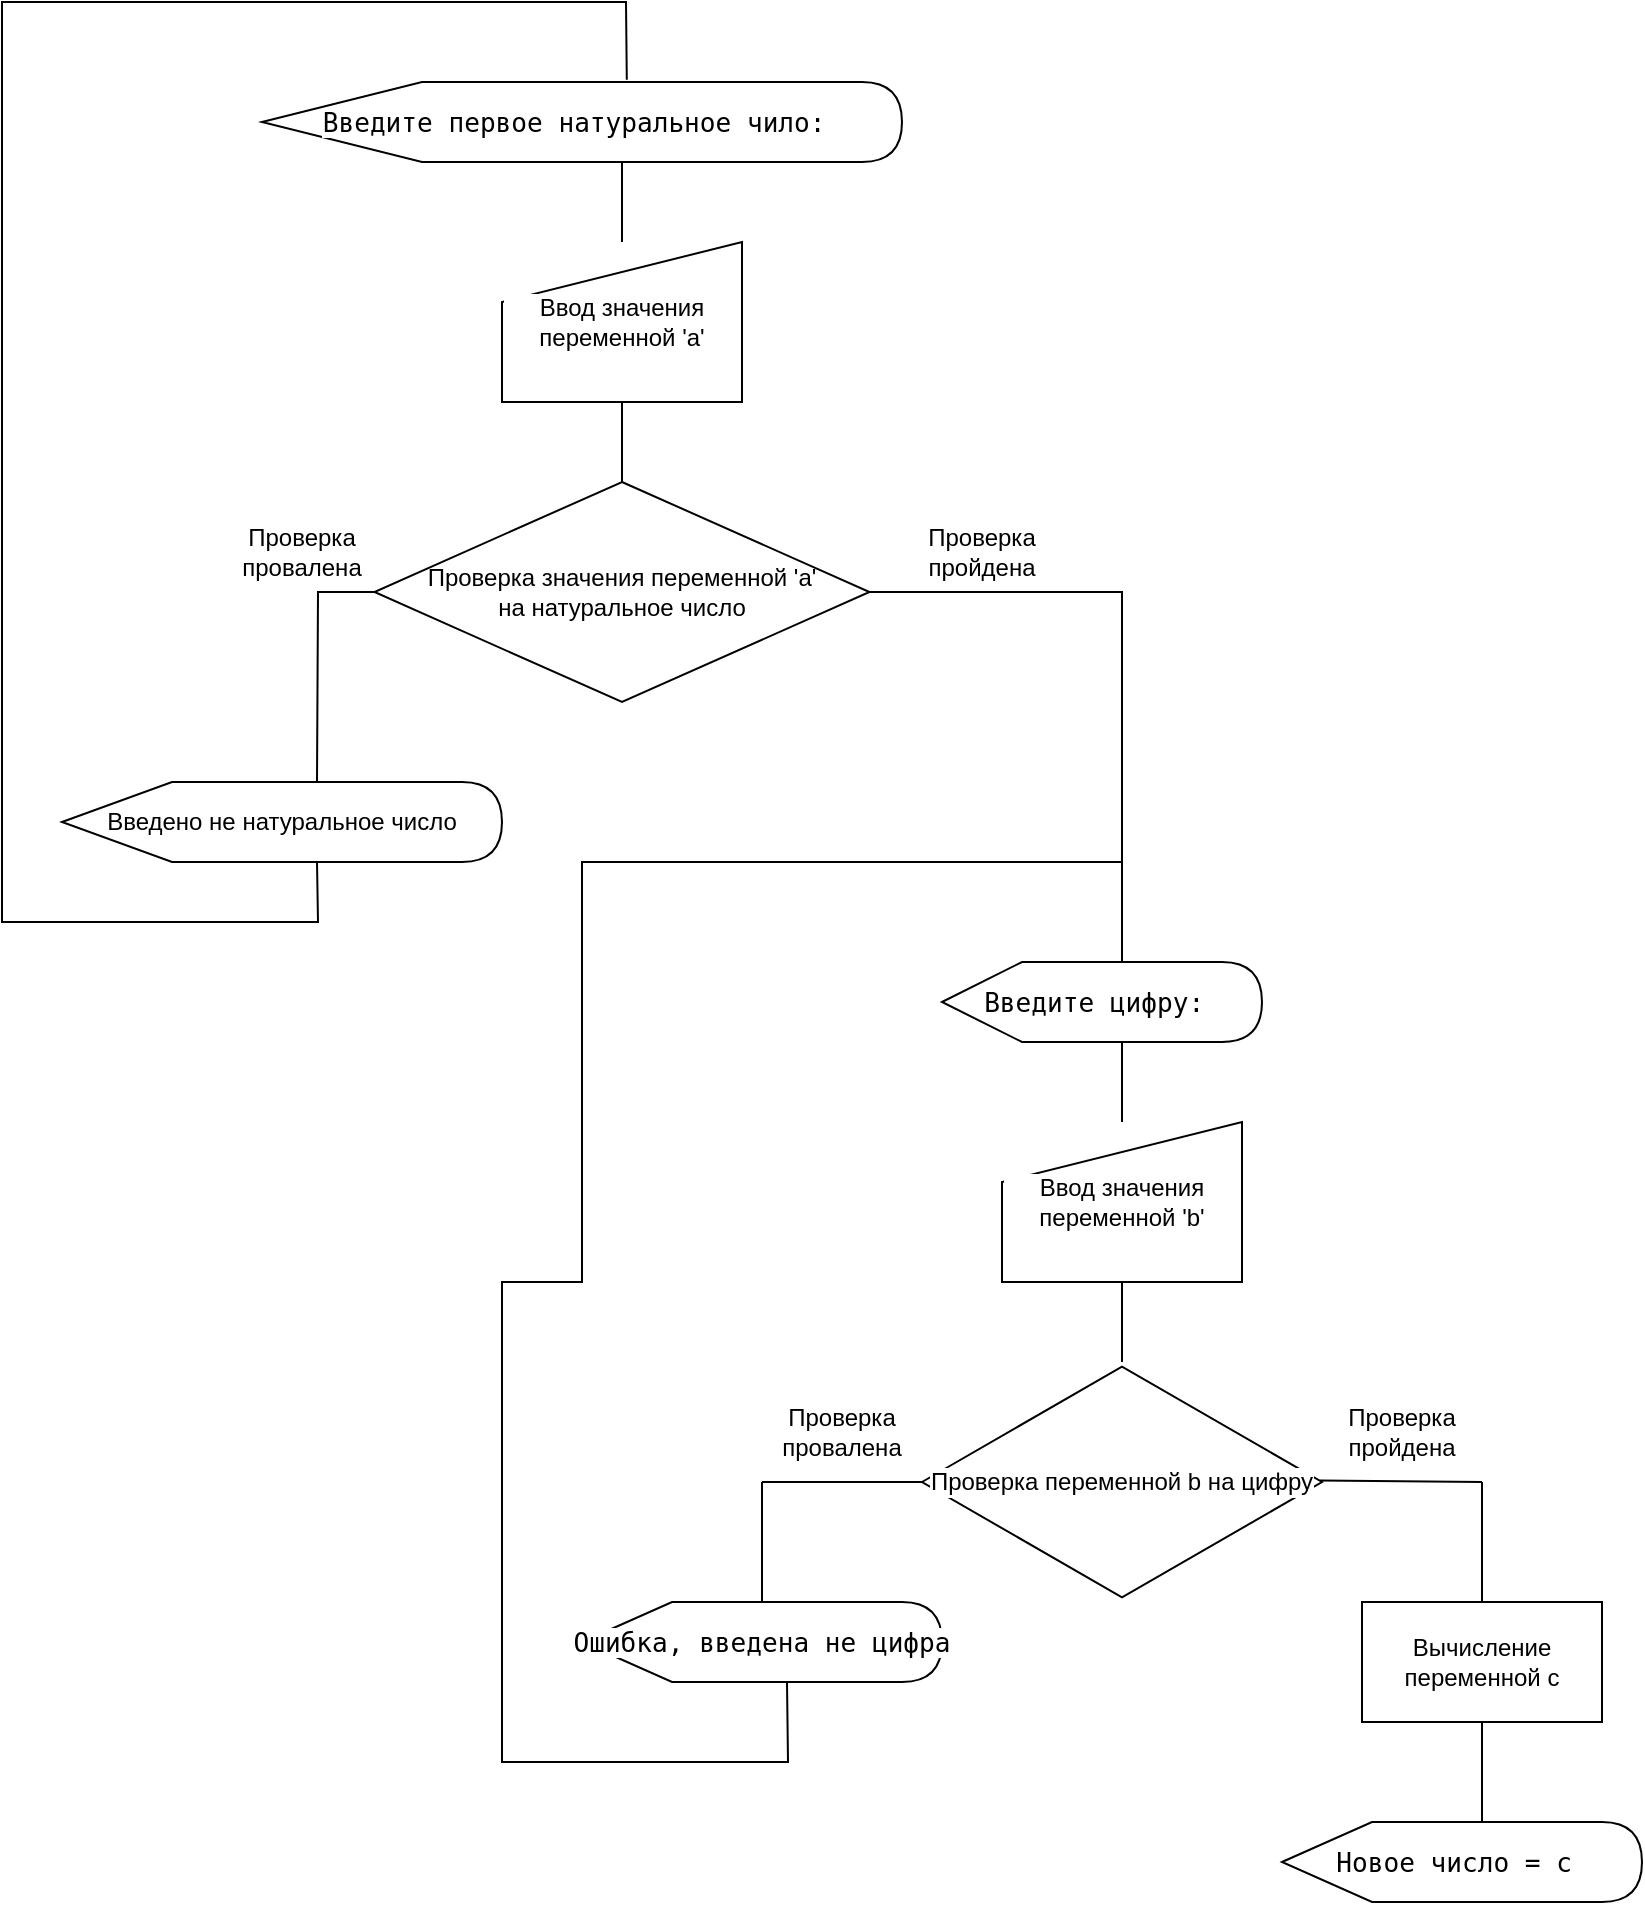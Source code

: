 <mxfile version="17.4.6" type="device"><diagram id="iDEQmqj5g1fKh_3L-AjD" name="Page-1"><mxGraphModel dx="868" dy="425" grid="1" gridSize="10" guides="1" tooltips="1" connect="1" arrows="1" fold="1" page="1" pageScale="1" pageWidth="850" pageHeight="1100" math="0" shadow="0"><root><mxCell id="0"/><mxCell id="1" parent="0"/><mxCell id="p5wCP0o-W4ug7D6TIxmh-1" value="&lt;pre style=&quot;font-family: &amp;#34;jetbrains mono&amp;#34; , monospace ; font-size: 9.8pt&quot;&gt;&lt;span style=&quot;background-color: rgb(255 , 255 , 255)&quot;&gt;Введите первое натуральное чило: &lt;/span&gt;&lt;/pre&gt;" style="shape=display;whiteSpace=wrap;html=1;" parent="1" vertex="1"><mxGeometry x="200" y="80" width="320" height="40" as="geometry"/></mxCell><mxCell id="p5wCP0o-W4ug7D6TIxmh-2" value="Ввод значения переменной 'a'" style="shape=manualInput;whiteSpace=wrap;html=1;labelBackgroundColor=#FFFFFF;fontColor=#000000;" parent="1" vertex="1"><mxGeometry x="320" y="160" width="120" height="80" as="geometry"/></mxCell><mxCell id="p5wCP0o-W4ug7D6TIxmh-3" value="&lt;pre style=&quot;font-family: &amp;#34;jetbrains mono&amp;#34; , monospace ; font-size: 9.8pt&quot;&gt;&lt;pre style=&quot;font-family: &amp;#34;jetbrains mono&amp;#34; , monospace ; font-size: 9.8pt&quot;&gt;&lt;span style=&quot;background-color: rgb(255 , 255 , 255)&quot;&gt;Введите цифру: &lt;/span&gt;&lt;/pre&gt;&lt;/pre&gt;" style="shape=display;whiteSpace=wrap;html=1;" parent="1" vertex="1"><mxGeometry x="540" y="520" width="160" height="40" as="geometry"/></mxCell><mxCell id="p5wCP0o-W4ug7D6TIxmh-4" value="Ввод значения переменной 'b'" style="shape=manualInput;whiteSpace=wrap;html=1;labelBackgroundColor=#FFFFFF;fontColor=#000000;" parent="1" vertex="1"><mxGeometry x="570" y="600" width="120" height="80" as="geometry"/></mxCell><mxCell id="p5wCP0o-W4ug7D6TIxmh-5" value="Проверка переменной b на цифру&lt;br&gt;" style="html=1;whiteSpace=wrap;aspect=fixed;shape=isoRectangle;labelBackgroundColor=#FFFFFF;fontColor=#000000;" parent="1" vertex="1"><mxGeometry x="530" y="720" width="200" height="120" as="geometry"/></mxCell><mxCell id="p5wCP0o-W4ug7D6TIxmh-10" value="" style="endArrow=none;html=1;rounded=0;fontColor=#000000;entryX=0.995;entryY=0.494;entryDx=0;entryDy=0;entryPerimeter=0;" parent="1" target="p5wCP0o-W4ug7D6TIxmh-5" edge="1"><mxGeometry width="50" height="50" relative="1" as="geometry"><mxPoint x="810" y="780" as="sourcePoint"/><mxPoint x="680" y="730" as="targetPoint"/></mxGeometry></mxCell><mxCell id="p5wCP0o-W4ug7D6TIxmh-11" value="" style="endArrow=none;html=1;rounded=0;fontColor=#000000;exitX=0;exitY=0.5;exitDx=0;exitDy=0;exitPerimeter=0;" parent="1" source="p5wCP0o-W4ug7D6TIxmh-5" edge="1"><mxGeometry width="50" height="50" relative="1" as="geometry"><mxPoint x="490" y="760" as="sourcePoint"/><mxPoint x="450" y="780" as="targetPoint"/></mxGeometry></mxCell><mxCell id="p5wCP0o-W4ug7D6TIxmh-12" value="" style="endArrow=none;html=1;rounded=0;fontColor=#000000;startArrow=none;" parent="1" source="p5wCP0o-W4ug7D6TIxmh-19" edge="1"><mxGeometry width="50" height="50" relative="1" as="geometry"><mxPoint x="450" y="780" as="sourcePoint"/><mxPoint x="450" y="880" as="targetPoint"/></mxGeometry></mxCell><mxCell id="p5wCP0o-W4ug7D6TIxmh-13" value="" style="endArrow=none;html=1;rounded=0;fontColor=#000000;" parent="1" edge="1"><mxGeometry width="50" height="50" relative="1" as="geometry"><mxPoint x="810" y="780" as="sourcePoint"/><mxPoint x="810" y="880" as="targetPoint"/></mxGeometry></mxCell><mxCell id="p5wCP0o-W4ug7D6TIxmh-14" value="" style="endArrow=none;html=1;rounded=0;fontColor=#000000;" parent="1" source="p5wCP0o-W4ug7D6TIxmh-2" edge="1"><mxGeometry width="50" height="50" relative="1" as="geometry"><mxPoint x="300" y="160" as="sourcePoint"/><mxPoint x="380" y="120" as="targetPoint"/></mxGeometry></mxCell><mxCell id="p5wCP0o-W4ug7D6TIxmh-15" value="" style="endArrow=none;html=1;rounded=0;fontColor=#000000;entryX=0.5;entryY=1;entryDx=0;entryDy=0;" parent="1" target="p5wCP0o-W4ug7D6TIxmh-2" edge="1"><mxGeometry width="50" height="50" relative="1" as="geometry"><mxPoint x="380" y="280" as="sourcePoint"/><mxPoint x="430" y="310" as="targetPoint"/></mxGeometry></mxCell><mxCell id="p5wCP0o-W4ug7D6TIxmh-16" value="" style="endArrow=none;html=1;rounded=0;fontColor=#000000;entryX=0;entryY=0;entryDx=90;entryDy=40;entryPerimeter=0;" parent="1" target="p5wCP0o-W4ug7D6TIxmh-3" edge="1"><mxGeometry width="50" height="50" relative="1" as="geometry"><mxPoint x="630" y="600" as="sourcePoint"/><mxPoint x="619.5" y="560" as="targetPoint"/></mxGeometry></mxCell><mxCell id="p5wCP0o-W4ug7D6TIxmh-17" value="" style="endArrow=none;html=1;rounded=0;fontColor=#000000;entryX=0.5;entryY=1;entryDx=0;entryDy=0;" parent="1" source="p5wCP0o-W4ug7D6TIxmh-5" target="p5wCP0o-W4ug7D6TIxmh-4" edge="1"><mxGeometry width="50" height="50" relative="1" as="geometry"><mxPoint x="630" y="860" as="sourcePoint"/><mxPoint x="680" y="810" as="targetPoint"/></mxGeometry></mxCell><mxCell id="p5wCP0o-W4ug7D6TIxmh-20" value="Вычисление переменной с" style="rounded=0;whiteSpace=wrap;html=1;labelBackgroundColor=#FFFFFF;fontColor=#000000;" parent="1" vertex="1"><mxGeometry x="750" y="840" width="120" height="60" as="geometry"/></mxCell><mxCell id="p5wCP0o-W4ug7D6TIxmh-21" value="&lt;pre style=&quot;font-family: &amp;#34;jetbrains mono&amp;#34; , monospace ; font-size: 9.8pt&quot;&gt;&lt;pre style=&quot;font-family: &amp;#34;jetbrains mono&amp;#34; , monospace ; font-size: 9.8pt&quot;&gt;&lt;pre style=&quot;font-family: &amp;#34;jetbrains mono&amp;#34; , monospace ; font-size: 9.8pt&quot;&gt;&lt;pre style=&quot;font-family: &amp;#34;jetbrains mono&amp;#34; , monospace ; font-size: 9.8pt&quot;&gt;&lt;span style=&quot;background-color: rgb(255 , 255 , 255)&quot;&gt;Новое число = с &lt;/span&gt;&lt;/pre&gt;&lt;/pre&gt;&lt;/pre&gt;&lt;/pre&gt;" style="shape=display;whiteSpace=wrap;html=1;" parent="1" vertex="1"><mxGeometry x="710" y="950" width="180" height="40" as="geometry"/></mxCell><mxCell id="p5wCP0o-W4ug7D6TIxmh-22" value="" style="endArrow=none;html=1;rounded=0;fontColor=#000000;entryX=0.5;entryY=1;entryDx=0;entryDy=0;" parent="1" target="p5wCP0o-W4ug7D6TIxmh-20" edge="1"><mxGeometry width="50" height="50" relative="1" as="geometry"><mxPoint x="810" y="950" as="sourcePoint"/><mxPoint x="680" y="840" as="targetPoint"/></mxGeometry></mxCell><mxCell id="p5wCP0o-W4ug7D6TIxmh-19" value="&lt;pre style=&quot;font-family: &amp;#34;jetbrains mono&amp;#34; , monospace ; font-size: 9.8pt&quot;&gt;&lt;pre style=&quot;font-family: &amp;#34;jetbrains mono&amp;#34; , monospace ; font-size: 9.8pt&quot;&gt;&lt;pre style=&quot;font-family: &amp;#34;jetbrains mono&amp;#34; , monospace ; font-size: 9.8pt&quot;&gt;&lt;span style=&quot;background-color: rgb(255 , 255 , 255)&quot;&gt;Ошибка, введена не цифра&lt;/span&gt;&lt;/pre&gt;&lt;/pre&gt;&lt;/pre&gt;" style="shape=display;whiteSpace=wrap;html=1;" parent="1" vertex="1"><mxGeometry x="360" y="840" width="180" height="40" as="geometry"/></mxCell><mxCell id="p5wCP0o-W4ug7D6TIxmh-23" value="" style="endArrow=none;html=1;rounded=0;fontColor=#000000;" parent="1" target="p5wCP0o-W4ug7D6TIxmh-19" edge="1"><mxGeometry width="50" height="50" relative="1" as="geometry"><mxPoint x="450.0" y="780" as="sourcePoint"/><mxPoint x="450.0" y="880" as="targetPoint"/></mxGeometry></mxCell><mxCell id="wB4wFlD-lnxy6OGx9IjE-1" value="Проверка провалена" style="text;html=1;strokeColor=none;fillColor=none;align=center;verticalAlign=middle;whiteSpace=wrap;rounded=0;rotation=0;" parent="1" vertex="1"><mxGeometry x="440" y="740" width="100" height="30" as="geometry"/></mxCell><mxCell id="wB4wFlD-lnxy6OGx9IjE-2" value="Проверка пройдена" style="text;html=1;strokeColor=none;fillColor=none;align=center;verticalAlign=middle;whiteSpace=wrap;rounded=0;" parent="1" vertex="1"><mxGeometry x="720" y="740" width="100" height="30" as="geometry"/></mxCell><mxCell id="wB4wFlD-lnxy6OGx9IjE-3" value="" style="endArrow=none;html=1;rounded=0;exitX=0;exitY=0;exitDx=102.5;exitDy=40;exitPerimeter=0;entryX=0;entryY=0;entryDx=90;entryDy=0;entryPerimeter=0;" parent="1" source="p5wCP0o-W4ug7D6TIxmh-19" target="p5wCP0o-W4ug7D6TIxmh-3" edge="1"><mxGeometry width="50" height="50" relative="1" as="geometry"><mxPoint x="430" y="700" as="sourcePoint"/><mxPoint x="480" y="650" as="targetPoint"/><Array as="points"><mxPoint x="463" y="920"/><mxPoint x="320" y="920"/><mxPoint x="320" y="680"/><mxPoint x="360" y="680"/><mxPoint x="360" y="470"/><mxPoint x="630" y="470"/></Array></mxGeometry></mxCell><mxCell id="wB4wFlD-lnxy6OGx9IjE-4" value="Проверка значения переменной 'a'&lt;br&gt;на натуральное число" style="rhombus;whiteSpace=wrap;html=1;" parent="1" vertex="1"><mxGeometry x="256.25" y="280" width="247.5" height="110" as="geometry"/></mxCell><mxCell id="wB4wFlD-lnxy6OGx9IjE-5" value="Введено не натуральное число" style="shape=display;whiteSpace=wrap;html=1;" parent="1" vertex="1"><mxGeometry x="100" y="430" width="220" height="40" as="geometry"/></mxCell><mxCell id="wB4wFlD-lnxy6OGx9IjE-6" value="" style="endArrow=none;html=1;rounded=0;entryX=0;entryY=0.5;entryDx=0;entryDy=0;exitX=0;exitY=0;exitDx=127.5;exitDy=0;exitPerimeter=0;" parent="1" source="wB4wFlD-lnxy6OGx9IjE-5" target="wB4wFlD-lnxy6OGx9IjE-4" edge="1"><mxGeometry width="50" height="50" relative="1" as="geometry"><mxPoint x="330" y="450" as="sourcePoint"/><mxPoint x="380" y="400" as="targetPoint"/><Array as="points"><mxPoint x="228" y="335"/></Array></mxGeometry></mxCell><mxCell id="wB4wFlD-lnxy6OGx9IjE-8" value="" style="endArrow=none;html=1;rounded=0;exitX=0;exitY=0;exitDx=127.5;exitDy=40;exitPerimeter=0;entryX=0.57;entryY=-0.028;entryDx=0;entryDy=0;entryPerimeter=0;" parent="1" source="wB4wFlD-lnxy6OGx9IjE-5" target="p5wCP0o-W4ug7D6TIxmh-1" edge="1"><mxGeometry width="50" height="50" relative="1" as="geometry"><mxPoint x="330" y="450" as="sourcePoint"/><mxPoint x="380" y="140" as="targetPoint"/><Array as="points"><mxPoint x="228" y="500"/><mxPoint x="70" y="500"/><mxPoint x="70" y="140"/><mxPoint x="70" y="40"/><mxPoint x="382" y="40"/></Array></mxGeometry></mxCell><mxCell id="wB4wFlD-lnxy6OGx9IjE-9" value="Проверка провалена" style="text;html=1;strokeColor=none;fillColor=none;align=center;verticalAlign=middle;whiteSpace=wrap;rounded=0;rotation=0;" parent="1" vertex="1"><mxGeometry x="170" y="300" width="100" height="30" as="geometry"/></mxCell><mxCell id="wB4wFlD-lnxy6OGx9IjE-10" value="Проверка пройдена" style="text;html=1;strokeColor=none;fillColor=none;align=center;verticalAlign=middle;whiteSpace=wrap;rounded=0;" parent="1" vertex="1"><mxGeometry x="510" y="300" width="100" height="30" as="geometry"/></mxCell><mxCell id="wB4wFlD-lnxy6OGx9IjE-11" value="" style="endArrow=none;html=1;rounded=0;exitX=1;exitY=0.5;exitDx=0;exitDy=0;" parent="1" source="wB4wFlD-lnxy6OGx9IjE-4" edge="1"><mxGeometry width="50" height="50" relative="1" as="geometry"><mxPoint x="330" y="390" as="sourcePoint"/><mxPoint x="630" y="470" as="targetPoint"/><Array as="points"><mxPoint x="630" y="335"/></Array></mxGeometry></mxCell></root></mxGraphModel></diagram></mxfile>